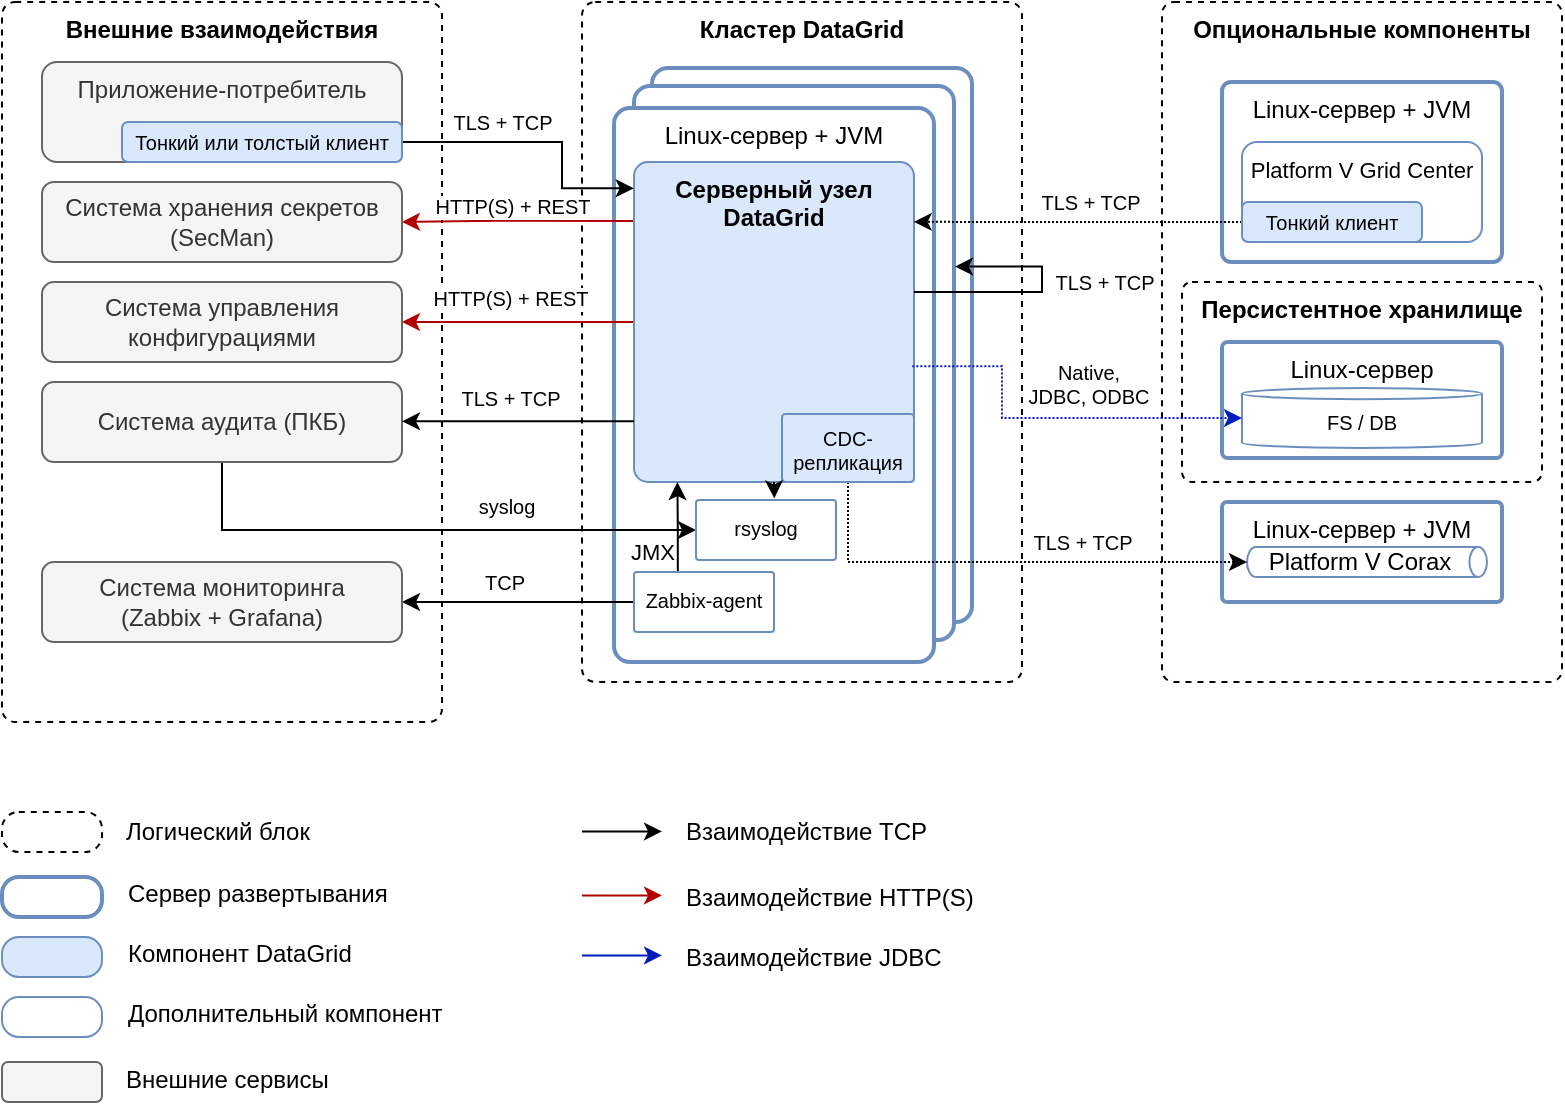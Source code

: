 <mxfile>
    <diagram id="ocjSQw8wRD2fOL_AwGfq" name="Страница 1">
        <mxGraphModel dx="972" dy="807" grid="1" gridSize="10" guides="1" tooltips="1" connect="1" arrows="1" fold="1" page="0" pageScale="1" pageWidth="827" pageHeight="1169" math="0" shadow="0">
            <root>
                <mxCell id="0"/>
                <mxCell id="1" parent="0"/>
                <mxCell id="VIp4UG6BL_EoKdXGue2n-1" value="Опциональные компоненты" style="rounded=1;whiteSpace=wrap;html=1;arcSize=3;verticalAlign=top;dashed=1;align=center;fontStyle=1;" parent="1" vertex="1">
                    <mxGeometry x="130" y="-80" width="200" height="340" as="geometry"/>
                </mxCell>
                <mxCell id="VIp4UG6BL_EoKdXGue2n-4" value="Кластер DataGrid" style="rounded=1;whiteSpace=wrap;html=1;arcSize=3;verticalAlign=top;dashed=1;align=center;fontStyle=1;" parent="1" vertex="1">
                    <mxGeometry x="-160" y="-80" width="220" height="340" as="geometry"/>
                </mxCell>
                <mxCell id="VIp4UG6BL_EoKdXGue2n-5" value="" style="rounded=1;whiteSpace=wrap;html=1;arcSize=5;verticalAlign=top;fillColor=default;strokeColor=#6c8ebf;strokeWidth=2;" parent="1" vertex="1">
                    <mxGeometry x="-125" y="-47" width="160" height="277" as="geometry"/>
                </mxCell>
                <mxCell id="VIp4UG6BL_EoKdXGue2n-6" value="" style="rounded=1;whiteSpace=wrap;html=1;arcSize=5;verticalAlign=top;fillColor=default;strokeColor=#6c8ebf;strokeWidth=2;" parent="1" vertex="1">
                    <mxGeometry x="-134" y="-38" width="160" height="277" as="geometry"/>
                </mxCell>
                <mxCell id="VIp4UG6BL_EoKdXGue2n-8" value="Внешние взаимодействия" style="rounded=1;whiteSpace=wrap;html=1;arcSize=3;verticalAlign=top;dashed=1;fontStyle=1;" parent="1" vertex="1">
                    <mxGeometry x="-450" y="-80" width="220" height="360" as="geometry"/>
                </mxCell>
                <mxCell id="VIp4UG6BL_EoKdXGue2n-9" value="Linux-сервер + JVM" style="rounded=1;whiteSpace=wrap;html=1;arcSize=5;verticalAlign=top;fillColor=default;strokeColor=#6c8ebf;strokeWidth=2;" parent="1" vertex="1">
                    <mxGeometry x="-144" y="-27" width="160" height="277" as="geometry"/>
                </mxCell>
                <mxCell id="VIp4UG6BL_EoKdXGue2n-10" value="" style="edgeStyle=orthogonalEdgeStyle;rounded=0;orthogonalLoop=1;jettySize=auto;html=1;exitX=-0.002;exitY=0.184;exitDx=0;exitDy=0;entryX=1;entryY=0.5;entryDx=0;entryDy=0;exitPerimeter=0;fillColor=#e51400;strokeColor=#B20000;" parent="1" source="VIp4UG6BL_EoKdXGue2n-16" target="VIp4UG6BL_EoKdXGue2n-22" edge="1">
                    <mxGeometry relative="1" as="geometry">
                        <Array as="points">
                            <mxPoint x="-202" y="29"/>
                        </Array>
                    </mxGeometry>
                </mxCell>
                <mxCell id="VIp4UG6BL_EoKdXGue2n-11" value="HTTP(S) + REST" style="edgeLabel;html=1;align=center;verticalAlign=middle;resizable=0;points=[];fontSize=10;" parent="VIp4UG6BL_EoKdXGue2n-10" vertex="1" connectable="0">
                    <mxGeometry x="0.619" y="-2" relative="1" as="geometry">
                        <mxPoint x="33" y="-6" as="offset"/>
                    </mxGeometry>
                </mxCell>
                <mxCell id="VIp4UG6BL_EoKdXGue2n-12" value="" style="edgeStyle=orthogonalEdgeStyle;rounded=0;orthogonalLoop=1;jettySize=auto;html=1;exitX=0;exitY=0.5;exitDx=0;exitDy=0;strokeColor=default;fillColor=#e51400;startArrow=classic;startFill=1;endArrow=none;endFill=0;" parent="1" source="VIp4UG6BL_EoKdXGue2n-65" target="VIp4UG6BL_EoKdXGue2n-29" edge="1">
                    <mxGeometry relative="1" as="geometry">
                        <mxPoint x="-133" y="70" as="sourcePoint"/>
                        <mxPoint x="-250" y="170" as="targetPoint"/>
                        <Array as="points"/>
                    </mxGeometry>
                </mxCell>
                <mxCell id="VIp4UG6BL_EoKdXGue2n-13" value="syslog" style="edgeLabel;html=1;align=center;verticalAlign=middle;resizable=0;points=[];fontSize=10;" parent="VIp4UG6BL_EoKdXGue2n-12" vertex="1" connectable="0">
                    <mxGeometry x="0.293" y="2" relative="1" as="geometry">
                        <mxPoint x="80" y="-14" as="offset"/>
                    </mxGeometry>
                </mxCell>
                <mxCell id="VIp4UG6BL_EoKdXGue2n-14" value="" style="edgeStyle=orthogonalEdgeStyle;rounded=0;orthogonalLoop=1;jettySize=auto;html=1;strokeColor=#B20000;fillColor=#e51400;" parent="1" source="VIp4UG6BL_EoKdXGue2n-16" target="VIp4UG6BL_EoKdXGue2n-30" edge="1">
                    <mxGeometry relative="1" as="geometry"/>
                </mxCell>
                <mxCell id="VIp4UG6BL_EoKdXGue2n-15" value="&lt;span style=&quot;color: rgb(0, 0, 0);&quot;&gt;HTTP(S) + REST&lt;/span&gt;" style="edgeLabel;html=1;align=center;verticalAlign=middle;resizable=0;points=[];fontSize=10;" parent="VIp4UG6BL_EoKdXGue2n-14" vertex="1" connectable="0">
                    <mxGeometry x="0.394" relative="1" as="geometry">
                        <mxPoint x="19" y="-12" as="offset"/>
                    </mxGeometry>
                </mxCell>
                <mxCell id="VIp4UG6BL_EoKdXGue2n-16" value="Серверный узел DataGrid" style="rounded=1;whiteSpace=wrap;html=1;arcSize=5;verticalAlign=top;fillColor=#dae8fc;strokeColor=#6c8ebf;fontStyle=1" parent="1" vertex="1">
                    <mxGeometry x="-134" width="140" height="160" as="geometry"/>
                </mxCell>
                <mxCell id="VIp4UG6BL_EoKdXGue2n-17" value="" style="edgeStyle=orthogonalEdgeStyle;rounded=0;orthogonalLoop=1;jettySize=auto;html=1;entryX=0.155;entryY=1;entryDx=0;entryDy=0;entryPerimeter=0;exitX=0.313;exitY=-0.018;exitDx=0;exitDy=0;exitPerimeter=0;" parent="1" source="VIp4UG6BL_EoKdXGue2n-21" target="VIp4UG6BL_EoKdXGue2n-16" edge="1">
                    <mxGeometry relative="1" as="geometry">
                        <mxPoint x="-112" y="204" as="sourcePoint"/>
                    </mxGeometry>
                </mxCell>
                <mxCell id="VIp4UG6BL_EoKdXGue2n-18" value="JMX" style="edgeLabel;html=1;align=center;verticalAlign=middle;resizable=0;points=[];" parent="VIp4UG6BL_EoKdXGue2n-17" vertex="1" connectable="0">
                    <mxGeometry x="-0.139" relative="1" as="geometry">
                        <mxPoint x="-13" y="9" as="offset"/>
                    </mxGeometry>
                </mxCell>
                <mxCell id="VIp4UG6BL_EoKdXGue2n-19" value="" style="edgeStyle=orthogonalEdgeStyle;rounded=0;orthogonalLoop=1;jettySize=auto;html=1;entryX=1;entryY=0.5;entryDx=0;entryDy=0;" parent="1" source="VIp4UG6BL_EoKdXGue2n-21" target="VIp4UG6BL_EoKdXGue2n-23" edge="1">
                    <mxGeometry relative="1" as="geometry"/>
                </mxCell>
                <mxCell id="VIp4UG6BL_EoKdXGue2n-20" value="TCP" style="edgeLabel;html=1;align=center;verticalAlign=middle;resizable=0;points=[];fontSize=10;" parent="VIp4UG6BL_EoKdXGue2n-19" vertex="1" connectable="0">
                    <mxGeometry x="0.348" y="1" relative="1" as="geometry">
                        <mxPoint x="13" y="-11" as="offset"/>
                    </mxGeometry>
                </mxCell>
                <mxCell id="VIp4UG6BL_EoKdXGue2n-21" value="&lt;font style=&quot;font-size: 10px;&quot;&gt;Zabbix-agent&lt;/font&gt;" style="rounded=1;whiteSpace=wrap;html=1;arcSize=5;verticalAlign=top;fillColor=none;strokeColor=#6c8ebf;" parent="1" vertex="1">
                    <mxGeometry x="-134" y="205" width="70" height="30" as="geometry"/>
                </mxCell>
                <mxCell id="VIp4UG6BL_EoKdXGue2n-22" value="Система хранения секретов&lt;br&gt;(SecMan)" style="rounded=1;whiteSpace=wrap;html=1;fillColor=#f5f5f5;fontColor=#333333;strokeColor=#666666;" parent="1" vertex="1">
                    <mxGeometry x="-430" y="10" width="180" height="40" as="geometry"/>
                </mxCell>
                <mxCell id="VIp4UG6BL_EoKdXGue2n-23" value="Система мониторинга&lt;br&gt;(Zabbix + Grafana)" style="rounded=1;whiteSpace=wrap;html=1;fillColor=#f5f5f5;fontColor=#333333;strokeColor=#666666;" parent="1" vertex="1">
                    <mxGeometry x="-430" y="200" width="180" height="40" as="geometry"/>
                </mxCell>
                <mxCell id="VIp4UG6BL_EoKdXGue2n-24" value="Linux-сервер + JVM" style="rounded=1;whiteSpace=wrap;html=1;arcSize=5;verticalAlign=top;strokeColor=#6c8ebf;strokeWidth=2;" parent="1" vertex="1">
                    <mxGeometry x="160" y="-40" width="140" height="90" as="geometry"/>
                </mxCell>
                <mxCell id="VIp4UG6BL_EoKdXGue2n-25" value="&lt;font style=&quot;font-size: 11px;&quot;&gt;Platform V Grid Center&lt;/font&gt;" style="rounded=1;whiteSpace=wrap;html=1;verticalAlign=top;fillColor=default;strokeColor=#6c8ebf;" parent="1" vertex="1">
                    <mxGeometry x="170" y="-10" width="120" height="50" as="geometry"/>
                </mxCell>
                <mxCell id="VIp4UG6BL_EoKdXGue2n-26" value="" style="edgeStyle=orthogonalEdgeStyle;rounded=0;orthogonalLoop=1;jettySize=auto;html=1;entryX=0.999;entryY=0.187;entryDx=0;entryDy=0;entryPerimeter=0;dashed=1;dashPattern=1 1;" parent="1" source="VIp4UG6BL_EoKdXGue2n-28" target="VIp4UG6BL_EoKdXGue2n-16" edge="1">
                    <mxGeometry relative="1" as="geometry">
                        <Array as="points"/>
                    </mxGeometry>
                </mxCell>
                <mxCell id="VIp4UG6BL_EoKdXGue2n-27" value="TLS + TCP" style="edgeLabel;html=1;align=center;verticalAlign=middle;resizable=0;points=[];fontSize=10;" parent="VIp4UG6BL_EoKdXGue2n-26" vertex="1" connectable="0">
                    <mxGeometry x="-0.146" y="-2" relative="1" as="geometry">
                        <mxPoint x="-6" y="-8" as="offset"/>
                    </mxGeometry>
                </mxCell>
                <mxCell id="VIp4UG6BL_EoKdXGue2n-28" value="Тонкий клиент" style="rounded=1;whiteSpace=wrap;html=1;fontSize=10;fillColor=#dae8fc;strokeColor=#6c8ebf;" parent="1" vertex="1">
                    <mxGeometry x="170" y="20" width="90" height="20" as="geometry"/>
                </mxCell>
                <mxCell id="VIp4UG6BL_EoKdXGue2n-29" value="Система аудита (ПКБ)" style="rounded=1;whiteSpace=wrap;html=1;fillColor=#f5f5f5;fontColor=#333333;strokeColor=#666666;" parent="1" vertex="1">
                    <mxGeometry x="-430" y="110" width="180" height="40" as="geometry"/>
                </mxCell>
                <mxCell id="VIp4UG6BL_EoKdXGue2n-30" value="Система управления конфигурациями" style="rounded=1;whiteSpace=wrap;html=1;fillColor=#f5f5f5;fontColor=#333333;strokeColor=#666666;" parent="1" vertex="1">
                    <mxGeometry x="-430" y="60" width="180" height="40" as="geometry"/>
                </mxCell>
                <mxCell id="VIp4UG6BL_EoKdXGue2n-31" value="Linux-сервер + JVM" style="rounded=1;whiteSpace=wrap;html=1;arcSize=5;verticalAlign=top;strokeColor=#6c8ebf;strokeWidth=2;" parent="1" vertex="1">
                    <mxGeometry x="160" y="170" width="140" height="50" as="geometry"/>
                </mxCell>
                <mxCell id="VIp4UG6BL_EoKdXGue2n-32" value="Platform V Corax" style="shape=cylinder3;whiteSpace=wrap;html=1;boundedLbl=1;backgroundOutline=1;size=4.4;rotation=90;horizontal=0;fillColor=none;strokeColor=#6c8ebf;" parent="1" vertex="1">
                    <mxGeometry x="225" y="140" width="15" height="120" as="geometry"/>
                </mxCell>
                <mxCell id="VIp4UG6BL_EoKdXGue2n-33" value="" style="edgeStyle=orthogonalEdgeStyle;rounded=0;orthogonalLoop=1;jettySize=auto;html=1;entryX=0.5;entryY=1;entryDx=0;entryDy=0;entryPerimeter=0;exitX=0.5;exitY=1;exitDx=0;exitDy=0;dashed=1;dashPattern=1 1;" parent="1" source="VIp4UG6BL_EoKdXGue2n-35" target="VIp4UG6BL_EoKdXGue2n-32" edge="1">
                    <mxGeometry relative="1" as="geometry">
                        <Array as="points">
                            <mxPoint x="-27" y="200"/>
                        </Array>
                    </mxGeometry>
                </mxCell>
                <mxCell id="VIp4UG6BL_EoKdXGue2n-34" value="TLS + TCP" style="edgeLabel;html=1;align=center;verticalAlign=middle;resizable=0;points=[];fontSize=10;" parent="VIp4UG6BL_EoKdXGue2n-33" vertex="1" connectable="0">
                    <mxGeometry x="-0.477" y="2" relative="1" as="geometry">
                        <mxPoint x="94" y="-8" as="offset"/>
                    </mxGeometry>
                </mxCell>
                <mxCell id="VIp4UG6BL_EoKdXGue2n-35" value="CDC-репликация" style="rounded=1;whiteSpace=wrap;html=1;arcSize=5;verticalAlign=top;fontSize=10;fillColor=#dae8fc;strokeColor=#6c8ebf;" parent="1" vertex="1">
                    <mxGeometry x="-60" y="126" width="66" height="34" as="geometry"/>
                </mxCell>
                <mxCell id="VIp4UG6BL_EoKdXGue2n-36" value="Приложение-потребитель" style="rounded=1;whiteSpace=wrap;html=1;verticalAlign=top;fillColor=#f5f5f5;fontColor=#333333;strokeColor=#666666;" parent="1" vertex="1">
                    <mxGeometry x="-430" y="-50" width="180" height="50" as="geometry"/>
                </mxCell>
                <mxCell id="VIp4UG6BL_EoKdXGue2n-37" value="" style="edgeStyle=orthogonalEdgeStyle;rounded=0;orthogonalLoop=1;jettySize=auto;html=1;entryX=-0.001;entryY=0.082;entryDx=0;entryDy=0;entryPerimeter=0;" parent="1" source="VIp4UG6BL_EoKdXGue2n-39" target="VIp4UG6BL_EoKdXGue2n-16" edge="1">
                    <mxGeometry relative="1" as="geometry">
                        <Array as="points">
                            <mxPoint x="-170" y="-10"/>
                            <mxPoint x="-170" y="13"/>
                        </Array>
                    </mxGeometry>
                </mxCell>
                <mxCell id="VIp4UG6BL_EoKdXGue2n-38" value="TLS + TCP" style="edgeLabel;html=1;align=center;verticalAlign=middle;resizable=0;points=[];fontSize=10;" parent="VIp4UG6BL_EoKdXGue2n-37" vertex="1" connectable="0">
                    <mxGeometry x="-0.465" y="2" relative="1" as="geometry">
                        <mxPoint x="13" y="-8" as="offset"/>
                    </mxGeometry>
                </mxCell>
                <mxCell id="VIp4UG6BL_EoKdXGue2n-39" value="Тонкий или толстый клиент" style="rounded=1;whiteSpace=wrap;html=1;fontSize=10;fillColor=#dae8fc;strokeColor=#6c8ebf;" parent="1" vertex="1">
                    <mxGeometry x="-390" y="-20" width="140" height="20" as="geometry"/>
                </mxCell>
                <mxCell id="VIp4UG6BL_EoKdXGue2n-44" value="Персистентное хранилище" style="rounded=1;whiteSpace=wrap;html=1;arcSize=5;verticalAlign=top;dashed=1;fontStyle=1" parent="1" vertex="1">
                    <mxGeometry x="140" y="60" width="180" height="100" as="geometry"/>
                </mxCell>
                <mxCell id="VIp4UG6BL_EoKdXGue2n-45" value="Linux-сервер" style="rounded=1;whiteSpace=wrap;html=1;arcSize=5;verticalAlign=top;strokeColor=#6c8ebf;strokeWidth=2;" parent="1" vertex="1">
                    <mxGeometry x="160" y="90" width="140" height="58" as="geometry"/>
                </mxCell>
                <mxCell id="VIp4UG6BL_EoKdXGue2n-46" value="FS / DB" style="shape=cylinder3;whiteSpace=wrap;html=1;boundedLbl=1;backgroundOutline=1;size=2.8;fontSize=10;fillColor=none;strokeColor=#6c8ebf;" parent="1" vertex="1">
                    <mxGeometry x="170" y="113" width="120" height="30" as="geometry"/>
                </mxCell>
                <mxCell id="VIp4UG6BL_EoKdXGue2n-47" value="" style="edgeStyle=orthogonalEdgeStyle;rounded=0;orthogonalLoop=1;jettySize=auto;html=1;entryX=1.003;entryY=0.326;entryDx=0;entryDy=0;entryPerimeter=0;" parent="1" target="VIp4UG6BL_EoKdXGue2n-6" edge="1">
                    <mxGeometry relative="1" as="geometry">
                        <mxPoint x="6" y="65" as="sourcePoint"/>
                        <mxPoint x="170" y="127" as="targetPoint"/>
                        <Array as="points">
                            <mxPoint x="70" y="65"/>
                            <mxPoint x="70" y="52"/>
                        </Array>
                    </mxGeometry>
                </mxCell>
                <mxCell id="VIp4UG6BL_EoKdXGue2n-48" value="TLS + TCP" style="edgeLabel;html=1;align=center;verticalAlign=middle;resizable=0;points=[];fontSize=10;" parent="VIp4UG6BL_EoKdXGue2n-47" vertex="1" connectable="0">
                    <mxGeometry x="-0.477" y="2" relative="1" as="geometry">
                        <mxPoint x="63" y="-3" as="offset"/>
                    </mxGeometry>
                </mxCell>
                <mxCell id="VIp4UG6BL_EoKdXGue2n-49" value="" style="edgeStyle=orthogonalEdgeStyle;rounded=0;orthogonalLoop=1;jettySize=auto;html=1;exitX=0.994;exitY=0.638;exitDx=0;exitDy=0;entryX=0;entryY=0.5;entryDx=0;entryDy=0;entryPerimeter=0;exitPerimeter=0;fillColor=#0050ef;strokeColor=#001DBC;dashed=1;dashPattern=1 1;" parent="1" source="VIp4UG6BL_EoKdXGue2n-16" target="VIp4UG6BL_EoKdXGue2n-46" edge="1">
                    <mxGeometry relative="1" as="geometry">
                        <mxPoint x="16" y="90" as="sourcePoint"/>
                        <mxPoint x="170" y="127" as="targetPoint"/>
                        <Array as="points">
                            <mxPoint x="50" y="102"/>
                            <mxPoint x="50" y="128"/>
                        </Array>
                    </mxGeometry>
                </mxCell>
                <mxCell id="VIp4UG6BL_EoKdXGue2n-50" value="Native,&lt;br&gt;JDBC, ODBC" style="edgeLabel;html=1;align=center;verticalAlign=middle;resizable=0;points=[];fontSize=10;" parent="VIp4UG6BL_EoKdXGue2n-49" vertex="1" connectable="0">
                    <mxGeometry x="-0.477" y="2" relative="1" as="geometry">
                        <mxPoint x="41" y="3" as="offset"/>
                    </mxGeometry>
                </mxCell>
                <mxCell id="VIp4UG6BL_EoKdXGue2n-51" value="" style="rounded=1;whiteSpace=wrap;html=1;verticalAlign=top;strokeColor=#6c8ebf;arcSize=42;strokeWidth=2;" parent="1" vertex="1">
                    <mxGeometry x="-450" y="357.5" width="50" height="20" as="geometry"/>
                </mxCell>
                <mxCell id="VIp4UG6BL_EoKdXGue2n-52" value="" style="rounded=1;whiteSpace=wrap;html=1;verticalAlign=top;strokeColor=default;arcSize=42;strokeWidth=1;dashed=1;" parent="1" vertex="1">
                    <mxGeometry x="-450" y="325" width="50" height="20" as="geometry"/>
                </mxCell>
                <mxCell id="VIp4UG6BL_EoKdXGue2n-53" value="" style="rounded=1;whiteSpace=wrap;html=1;verticalAlign=top;strokeColor=#6c8ebf;arcSize=42;strokeWidth=1;fillColor=#dae8fc;" parent="1" vertex="1">
                    <mxGeometry x="-450" y="387.5" width="50" height="20" as="geometry"/>
                </mxCell>
                <mxCell id="VIp4UG6BL_EoKdXGue2n-54" value="" style="rounded=1;whiteSpace=wrap;html=1;verticalAlign=top;strokeColor=#6c8ebf;arcSize=42;strokeWidth=1;" parent="1" vertex="1">
                    <mxGeometry x="-450" y="417.5" width="50" height="20" as="geometry"/>
                </mxCell>
                <mxCell id="VIp4UG6BL_EoKdXGue2n-55" value="Логический блок" style="text;html=1;strokeColor=none;fillColor=none;align=left;verticalAlign=middle;whiteSpace=wrap;rounded=0;" parent="1" vertex="1">
                    <mxGeometry x="-390" y="320" width="190" height="30" as="geometry"/>
                </mxCell>
                <mxCell id="VIp4UG6BL_EoKdXGue2n-56" value="Сервер развертывания" style="text;html=1;strokeColor=none;fillColor=none;align=left;verticalAlign=middle;whiteSpace=wrap;rounded=0;" parent="1" vertex="1">
                    <mxGeometry x="-389" y="350.5" width="189" height="30" as="geometry"/>
                </mxCell>
                <mxCell id="VIp4UG6BL_EoKdXGue2n-57" value="Компонент DataGrid" style="text;html=1;strokeColor=none;fillColor=none;align=left;verticalAlign=middle;whiteSpace=wrap;rounded=0;" parent="1" vertex="1">
                    <mxGeometry x="-389" y="380.5" width="189" height="30" as="geometry"/>
                </mxCell>
                <mxCell id="VIp4UG6BL_EoKdXGue2n-58" value="Дополнительный компонент" style="text;html=1;strokeColor=none;fillColor=none;align=left;verticalAlign=middle;whiteSpace=wrap;rounded=0;" parent="1" vertex="1">
                    <mxGeometry x="-389" y="410.5" width="189" height="30" as="geometry"/>
                </mxCell>
                <mxCell id="VIp4UG6BL_EoKdXGue2n-59" value="" style="endArrow=classic;html=1;rounded=0;" parent="1" edge="1">
                    <mxGeometry width="50" height="50" relative="1" as="geometry">
                        <mxPoint x="-160" y="334.71" as="sourcePoint"/>
                        <mxPoint x="-120" y="334.71" as="targetPoint"/>
                    </mxGeometry>
                </mxCell>
                <mxCell id="VIp4UG6BL_EoKdXGue2n-60" value="Взаимодействие TCP" style="text;html=1;strokeColor=none;fillColor=none;align=left;verticalAlign=middle;whiteSpace=wrap;rounded=0;" parent="1" vertex="1">
                    <mxGeometry x="-110" y="320" width="190" height="30" as="geometry"/>
                </mxCell>
                <mxCell id="VIp4UG6BL_EoKdXGue2n-61" value="" style="endArrow=classic;html=1;rounded=0;strokeColor=#B20000;fillColor=#e51400;" parent="1" edge="1">
                    <mxGeometry width="50" height="50" relative="1" as="geometry">
                        <mxPoint x="-160" y="366.71" as="sourcePoint"/>
                        <mxPoint x="-120" y="366.71" as="targetPoint"/>
                    </mxGeometry>
                </mxCell>
                <mxCell id="VIp4UG6BL_EoKdXGue2n-62" value="Взаимодействие HTTP(S)" style="text;html=1;strokeColor=none;fillColor=none;align=left;verticalAlign=middle;whiteSpace=wrap;rounded=0;" parent="1" vertex="1">
                    <mxGeometry x="-110" y="352.5" width="190" height="30" as="geometry"/>
                </mxCell>
                <mxCell id="VIp4UG6BL_EoKdXGue2n-63" value="" style="endArrow=classic;html=1;rounded=0;strokeColor=#001DBC;fillColor=#0050ef;" parent="1" edge="1">
                    <mxGeometry width="50" height="50" relative="1" as="geometry">
                        <mxPoint x="-160" y="396.71" as="sourcePoint"/>
                        <mxPoint x="-120" y="396.71" as="targetPoint"/>
                    </mxGeometry>
                </mxCell>
                <mxCell id="VIp4UG6BL_EoKdXGue2n-64" value="Взаимодействие JDBC" style="text;html=1;strokeColor=none;fillColor=none;align=left;verticalAlign=middle;whiteSpace=wrap;rounded=0;" parent="1" vertex="1">
                    <mxGeometry x="-110" y="382.5" width="190" height="30" as="geometry"/>
                </mxCell>
                <mxCell id="VIp4UG6BL_EoKdXGue2n-65" value="&lt;font style=&quot;font-size: 10px;&quot;&gt;rsyslog&lt;/font&gt;" style="rounded=1;whiteSpace=wrap;html=1;arcSize=5;verticalAlign=top;fillColor=none;strokeColor=#6c8ebf;" parent="1" vertex="1">
                    <mxGeometry x="-103" y="169" width="70" height="30" as="geometry"/>
                </mxCell>
                <mxCell id="VIp4UG6BL_EoKdXGue2n-66" value="" style="endArrow=classic;html=1;rounded=0;exitX=0.5;exitY=1;exitDx=0;exitDy=0;entryX=0.559;entryY=-0.027;entryDx=0;entryDy=0;entryPerimeter=0;" parent="1" source="VIp4UG6BL_EoKdXGue2n-16" target="VIp4UG6BL_EoKdXGue2n-65" edge="1">
                    <mxGeometry width="50" height="50" relative="1" as="geometry">
                        <mxPoint x="-130" y="200" as="sourcePoint"/>
                        <mxPoint x="-80" y="150" as="targetPoint"/>
                    </mxGeometry>
                </mxCell>
                <mxCell id="VIp4UG6BL_EoKdXGue2n-67" value="" style="edgeStyle=orthogonalEdgeStyle;rounded=0;orthogonalLoop=1;jettySize=auto;html=1;strokeColor=default;fillColor=#e51400;" parent="1" edge="1">
                    <mxGeometry relative="1" as="geometry">
                        <mxPoint x="-134" y="129.67" as="sourcePoint"/>
                        <mxPoint x="-250" y="129.67" as="targetPoint"/>
                    </mxGeometry>
                </mxCell>
                <mxCell id="VIp4UG6BL_EoKdXGue2n-68" value="TLS + TCP" style="edgeLabel;html=1;align=center;verticalAlign=middle;resizable=0;points=[];fontSize=10;" parent="VIp4UG6BL_EoKdXGue2n-67" vertex="1" connectable="0">
                    <mxGeometry x="0.394" relative="1" as="geometry">
                        <mxPoint x="19" y="-12" as="offset"/>
                    </mxGeometry>
                </mxCell>
                <mxCell id="2" value="" style="rounded=1;whiteSpace=wrap;html=1;fillColor=#f5f5f5;fontColor=#333333;strokeColor=#666666;" parent="1" vertex="1">
                    <mxGeometry x="-450" y="450" width="50" height="20" as="geometry"/>
                </mxCell>
                <mxCell id="3" value="Внешние сервисы" style="text;whiteSpace=wrap;html=1;" parent="1" vertex="1">
                    <mxGeometry x="-390" y="445" width="180" height="20" as="geometry"/>
                </mxCell>
            </root>
        </mxGraphModel>
    </diagram>
</mxfile>